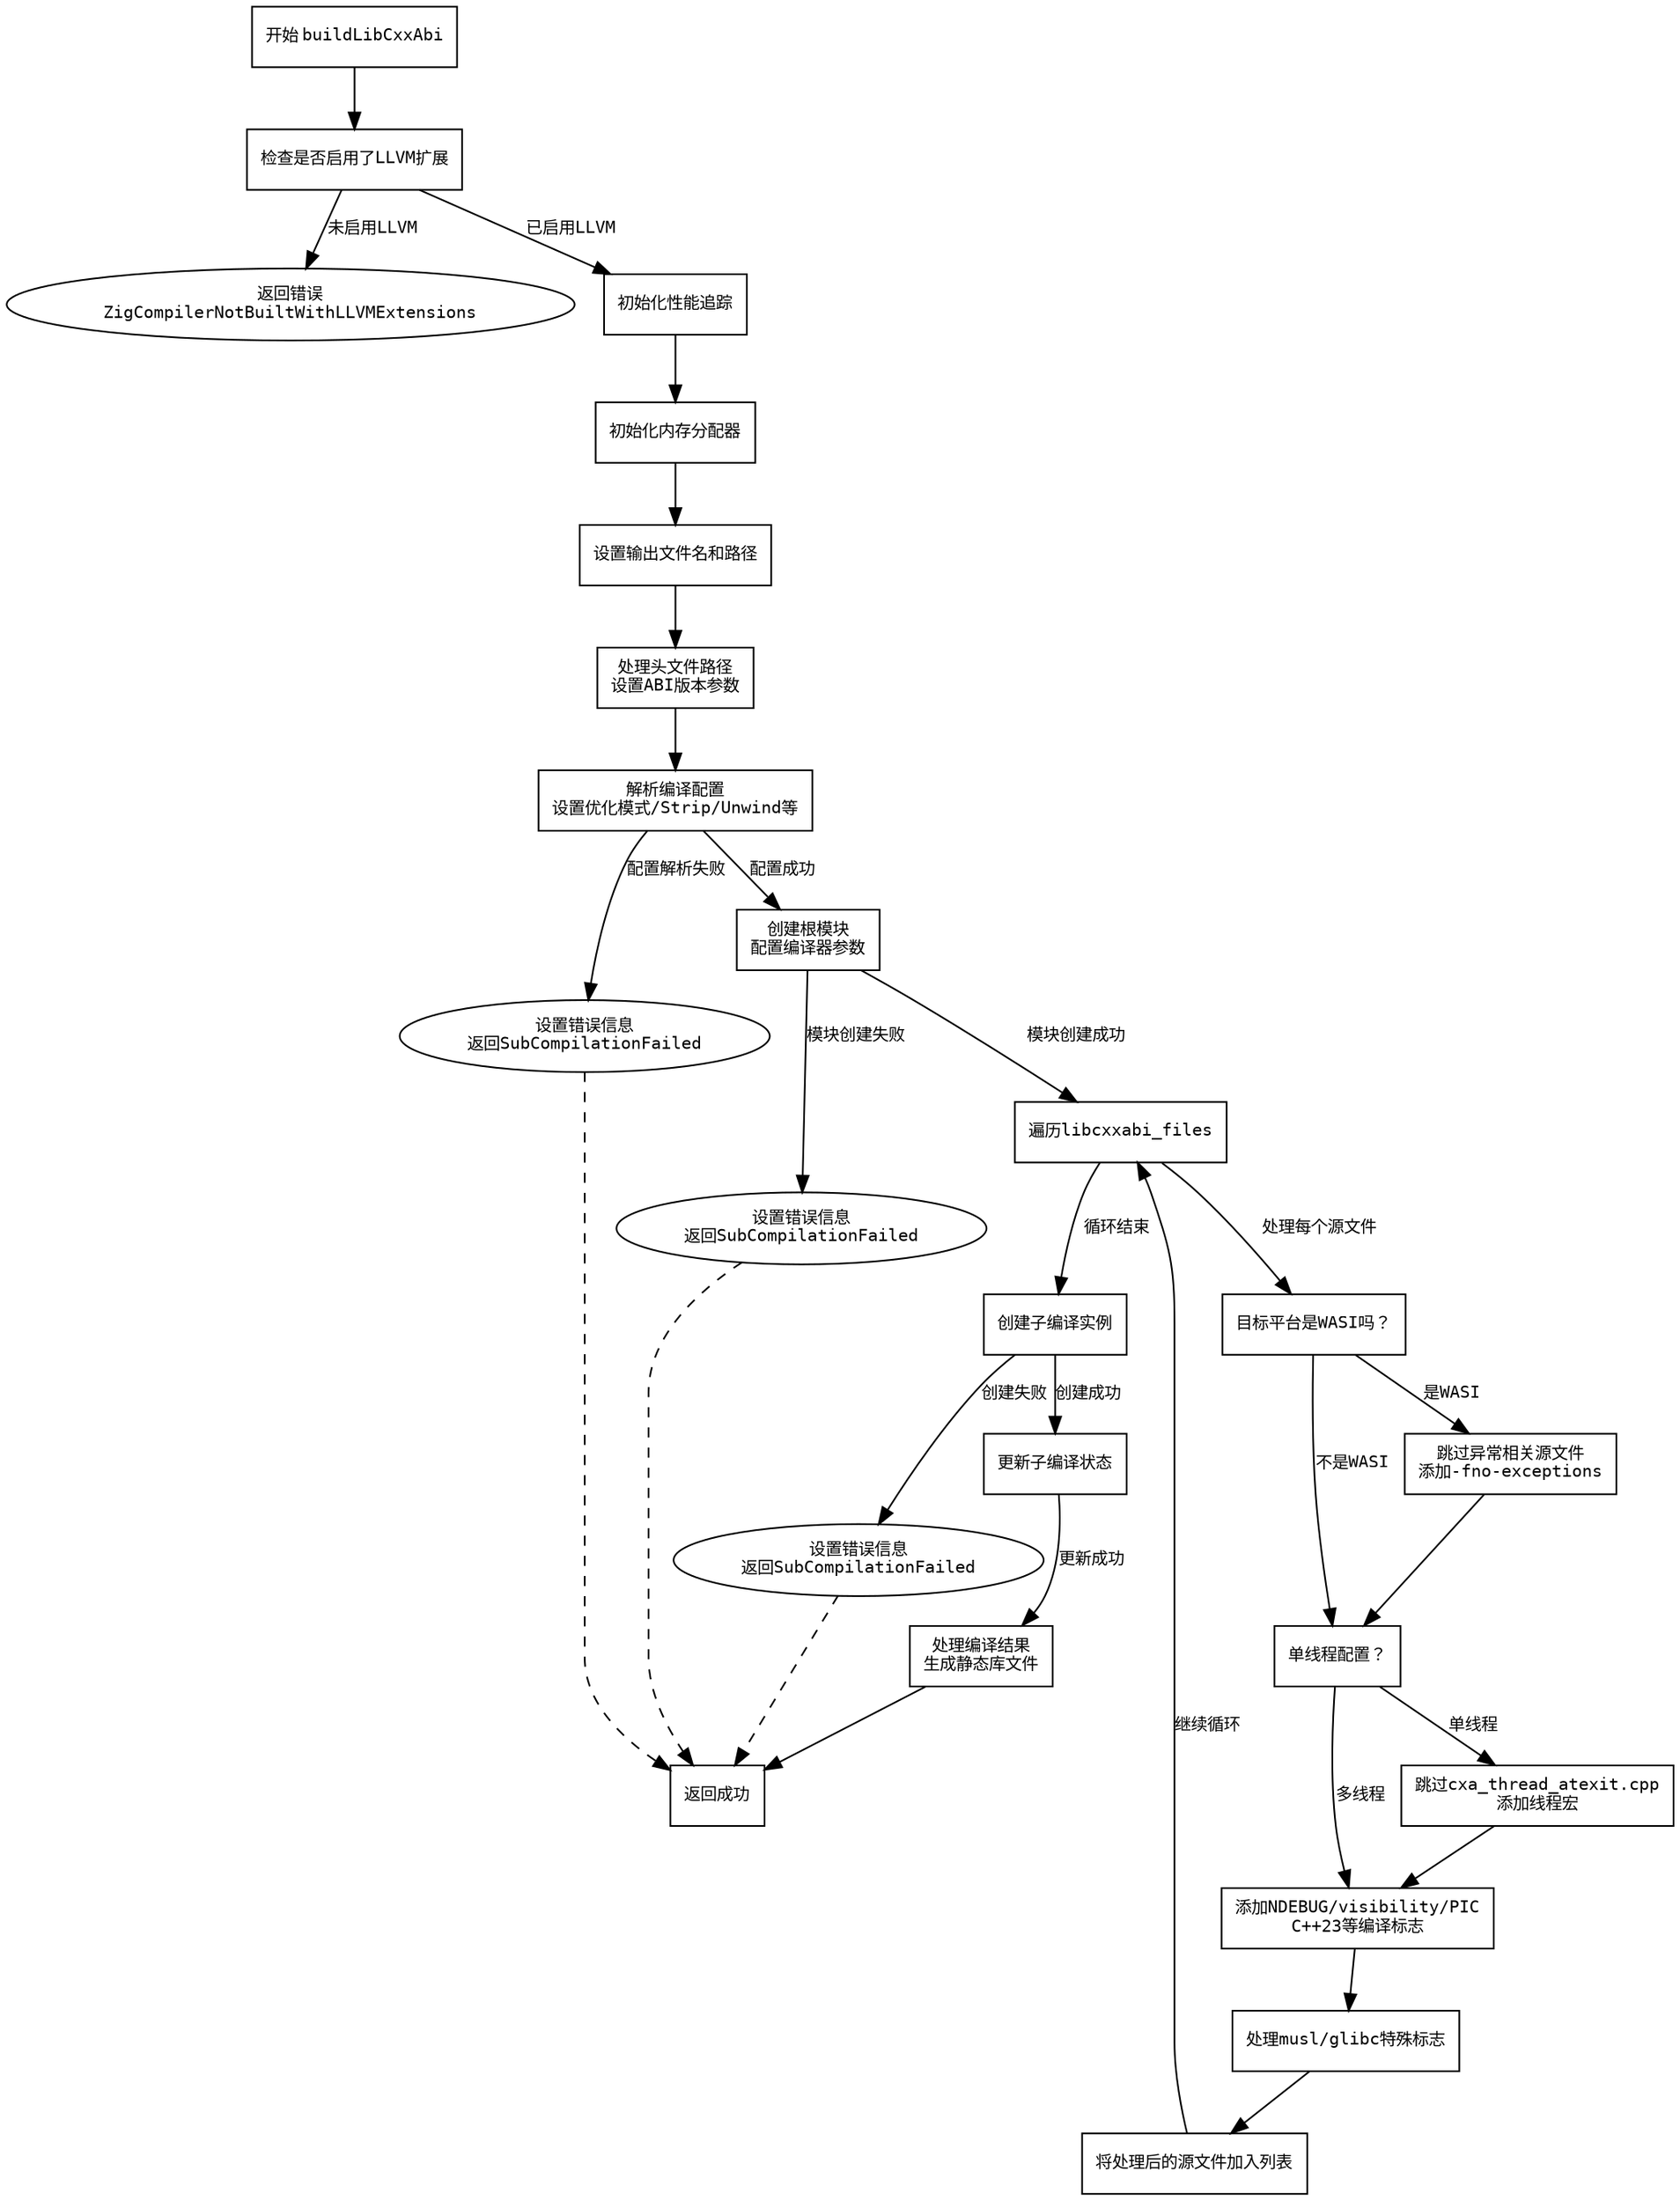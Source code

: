 
digraph buildLibCxxAbi {
    node [shape=rectangle, fontname="Courier", fontsize="10"];
    edge [fontname="Courier", fontsize="10"];

    start [label="开始 buildLibCxxAbi"];
    check_llvm [label="检查是否启用了LLVM扩展"];
    error_llvm [label="返回错误\nZigCompilerNotBuiltWithLLVMExtensions", shape=ellipse];
    init_tracing [label="初始化性能追踪"];
    init_arena [label="初始化内存分配器"];
    setup_basename [label="设置输出文件名和路径"];
    handle_includes [label="处理头文件路径\n设置ABI版本参数"];
    config_setup [label="解析编译配置\n设置优化模式/Strip/Unwind等"];
    config_error [label="设置错误信息\n返回SubCompilationFailed", shape=ellipse];
    create_root_module [label="创建根模块\n配置编译器参数"];
    module_error [label="设置错误信息\n返回SubCompilationFailed", shape=ellipse];
    loop_start [label="遍历libcxxabi_files"];
    check_wasi [label="目标平台是WASI吗？"];
    skip_exceptions [label="跳过异常相关源文件\n添加-fno-exceptions"];
    check_threads [label="单线程配置？"];
    handle_thread_atexit [label="跳过cxa_thread_atexit.cpp\n添加线程宏"];
    add_flags [label="添加NDEBUG/visibility/PIC\nC++23等编译标志"];
    handle_musl_glibc [label="处理musl/glibc特殊标志"];
    append_source [label="将处理后的源文件加入列表"];
    create_sub_compilation [label="创建子编译实例"];
    comp_error [label="设置错误信息\n返回SubCompilationFailed", shape=ellipse];
    update_sub_comp [label="更新子编译状态"];
    handle_comp_result [label="处理编译结果\n生成静态库文件"];
    end [label="返回成功"];

    start -> check_llvm;
    check_llvm -> error_llvm [label="未启用LLVM"];
    check_llvm -> init_tracing [label="已启用LLVM"];
    init_tracing -> init_arena;
    init_arena -> setup_basename;
    setup_basename -> handle_includes;
    handle_includes -> config_setup;
    config_setup -> config_error [label="配置解析失败"];
    config_setup -> create_root_module [label="配置成功"];
    create_root_module -> module_error [label="模块创建失败"];
    create_root_module -> loop_start [label="模块创建成功"];
    
    loop_start -> check_wasi [label="处理每个源文件"];
    check_wasi -> skip_exceptions [label="是WASI"];
    check_wasi -> check_threads [label="不是WASI"];
    skip_exceptions -> check_threads;
    
    check_threads -> handle_thread_atexit [label="单线程"];
    check_threads -> add_flags [label="多线程"];
    handle_thread_atexit -> add_flags;
    
    add_flags -> handle_musl_glibc;
    handle_musl_glibc -> append_source;
    append_source -> loop_start [label="继续循环"];
    loop_start -> create_sub_compilation [label="循环结束"];
    
    create_sub_compilation -> comp_error [label="创建失败"];
    create_sub_compilation -> update_sub_comp [label="创建成功"];
    update_sub_comp -> handle_comp_result [label="更新成功"];
    handle_comp_result -> end;
    
    config_error -> end [style=dashed];
    module_error -> end [style=dashed];
    comp_error -> end [style=dashed];
}

